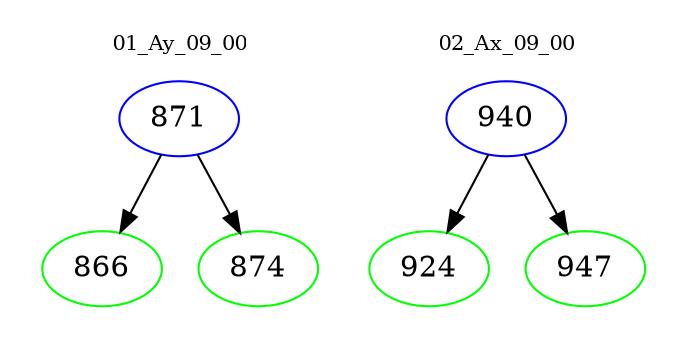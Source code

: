 digraph{
subgraph cluster_0 {
color = white
label = "01_Ay_09_00";
fontsize=10;
T0_871 [label="871", color="blue"]
T0_871 -> T0_866 [color="black"]
T0_866 [label="866", color="green"]
T0_871 -> T0_874 [color="black"]
T0_874 [label="874", color="green"]
}
subgraph cluster_1 {
color = white
label = "02_Ax_09_00";
fontsize=10;
T1_940 [label="940", color="blue"]
T1_940 -> T1_924 [color="black"]
T1_924 [label="924", color="green"]
T1_940 -> T1_947 [color="black"]
T1_947 [label="947", color="green"]
}
}
